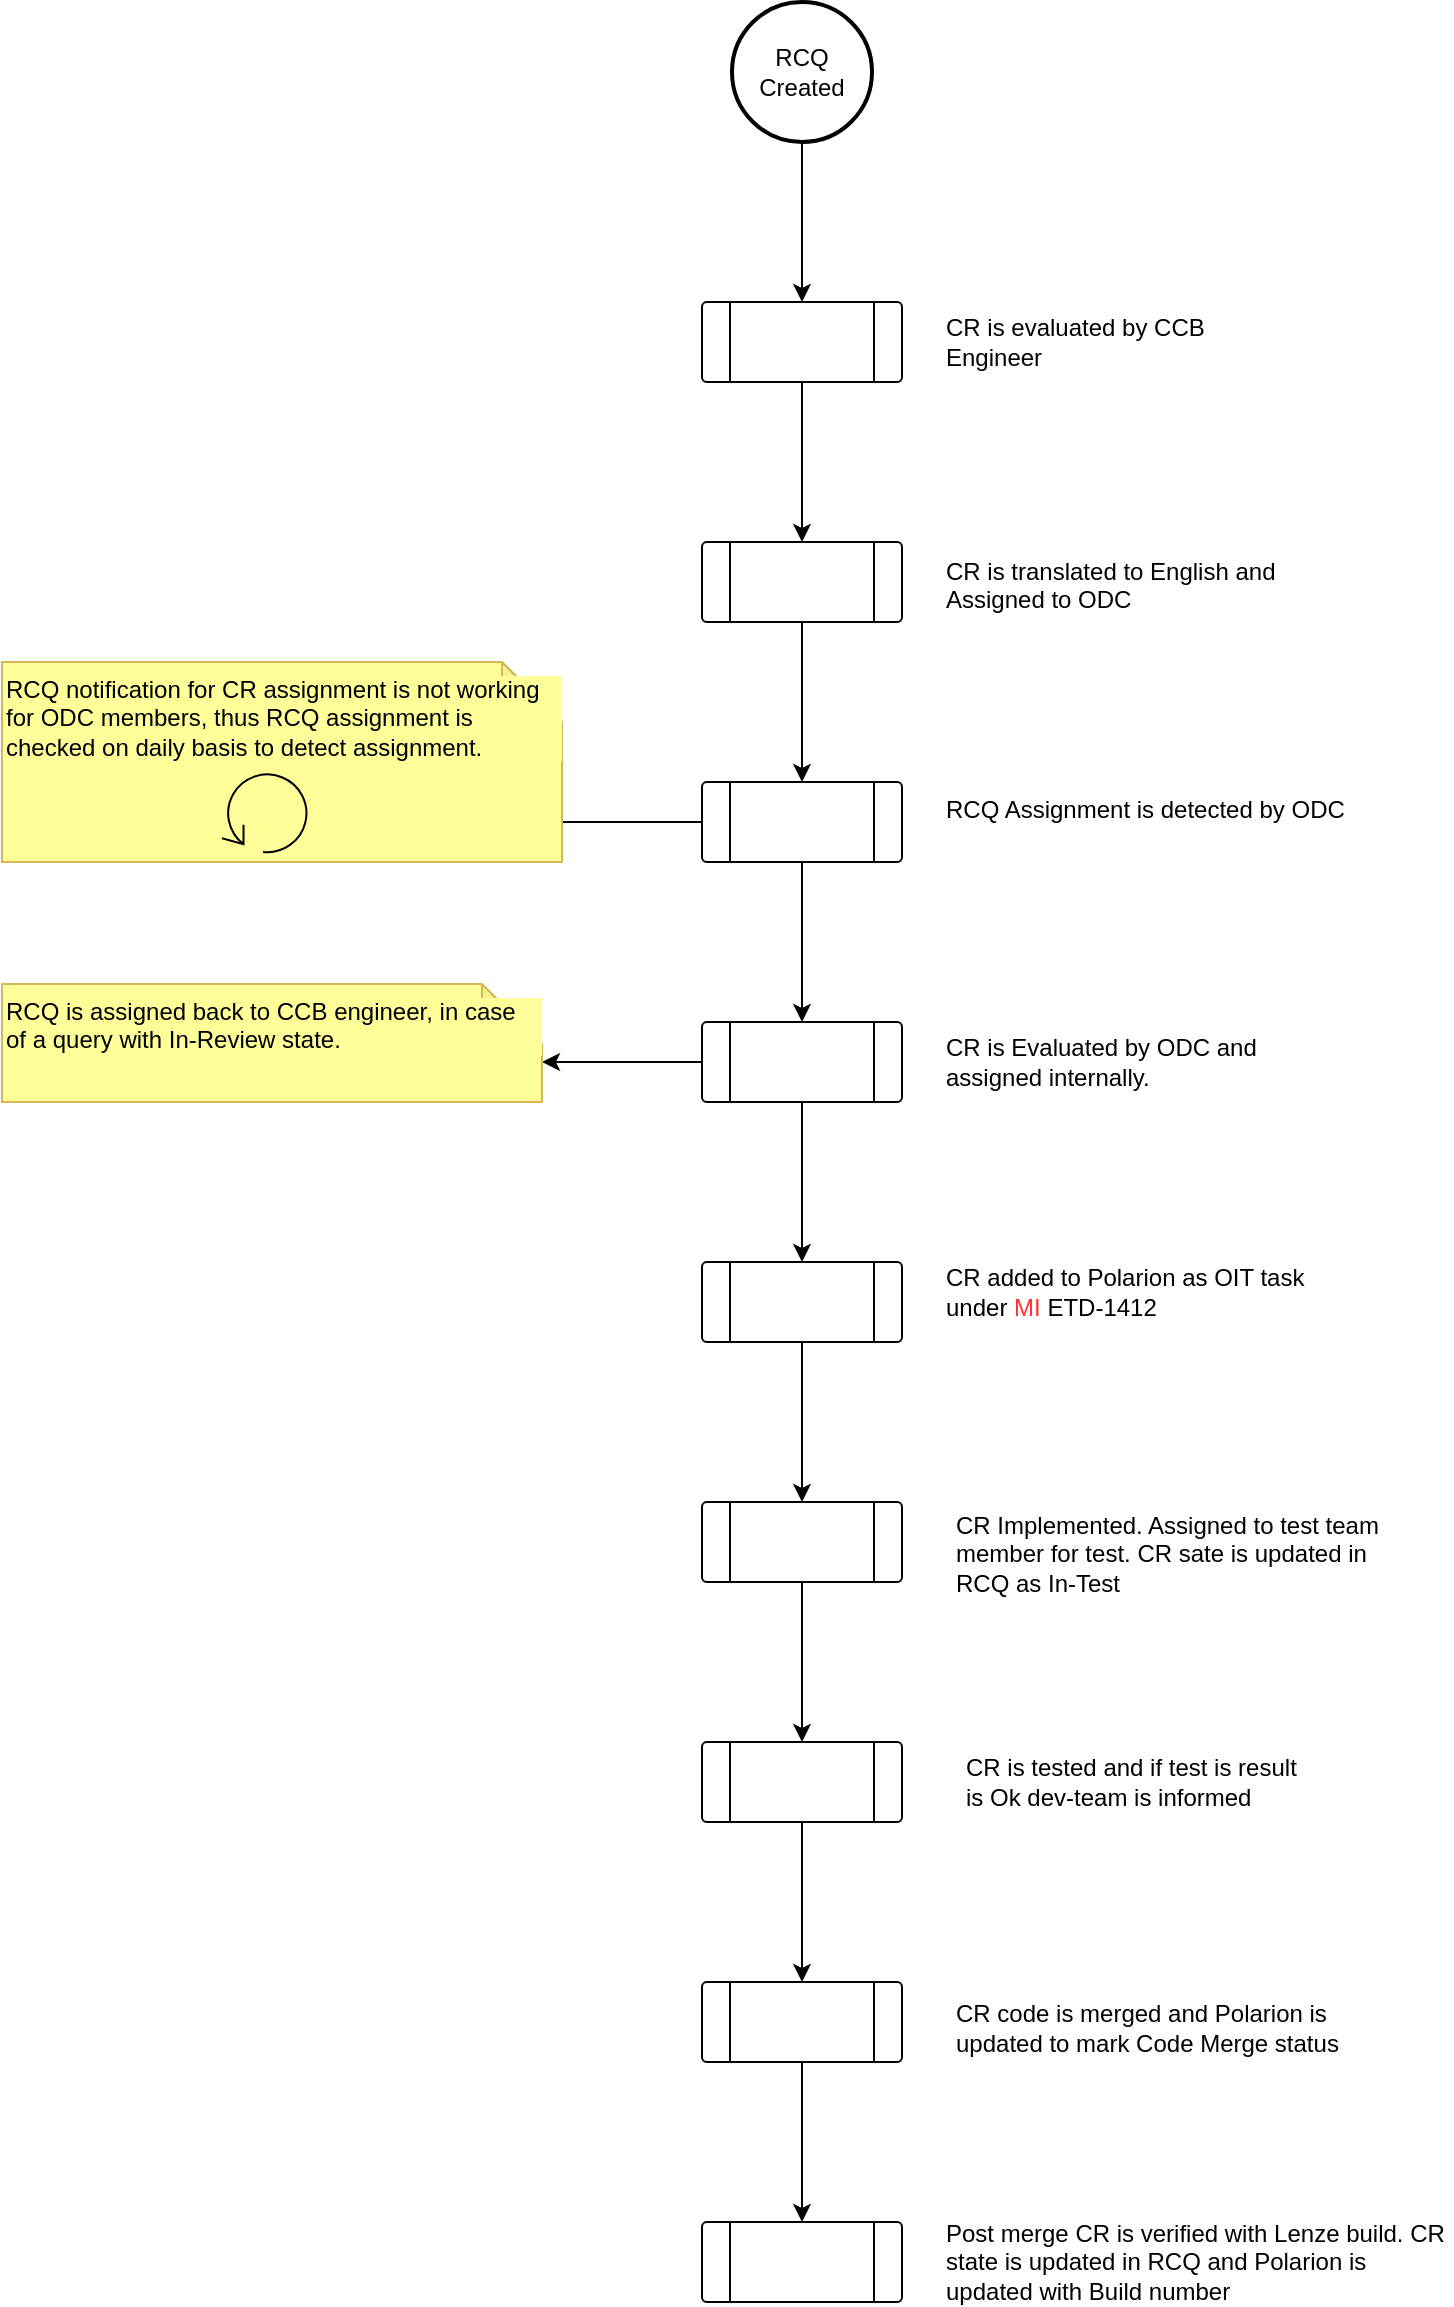 <mxfile version="12.6.5" type="github"><diagram id="Ghf716WAuRJyy_RVdY4j" name="Page-1"><mxGraphModel dx="1356" dy="777" grid="1" gridSize="10" guides="1" tooltips="1" connect="1" arrows="1" fold="1" page="1" pageScale="1" pageWidth="1600" pageHeight="1200" math="0" shadow="0"><root><mxCell id="0"/><mxCell id="1" parent="0"/><mxCell id="dorm54uOr78fkXt2-5hW-6" value="" style="edgeStyle=orthogonalEdgeStyle;rounded=0;orthogonalLoop=1;jettySize=auto;html=1;entryX=0.5;entryY=0;entryDx=0;entryDy=0;" edge="1" parent="1" source="dorm54uOr78fkXt2-5hW-4" target="dorm54uOr78fkXt2-5hW-7"><mxGeometry relative="1" as="geometry"><mxPoint x="540" y="190" as="targetPoint"/></mxGeometry></mxCell><mxCell id="dorm54uOr78fkXt2-5hW-4" value="RCQ Created" style="strokeWidth=2;html=1;shape=mxgraph.flowchart.start_2;whiteSpace=wrap;" vertex="1" parent="1"><mxGeometry x="505" y="50" width="70" height="70" as="geometry"/></mxCell><mxCell id="dorm54uOr78fkXt2-5hW-11" value="" style="edgeStyle=orthogonalEdgeStyle;rounded=0;orthogonalLoop=1;jettySize=auto;html=1;" edge="1" parent="1" source="dorm54uOr78fkXt2-5hW-7" target="dorm54uOr78fkXt2-5hW-10"><mxGeometry relative="1" as="geometry"/></mxCell><mxCell id="dorm54uOr78fkXt2-5hW-7" value="" style="verticalLabelPosition=bottom;verticalAlign=top;html=1;shape=process;whiteSpace=wrap;rounded=1;size=0.14;arcSize=6;" vertex="1" parent="1"><mxGeometry x="490" y="200" width="100" height="40" as="geometry"/></mxCell><mxCell id="dorm54uOr78fkXt2-5hW-30" value="" style="edgeStyle=orthogonalEdgeStyle;rounded=0;orthogonalLoop=1;jettySize=auto;html=1;" edge="1" parent="1" source="dorm54uOr78fkXt2-5hW-10" target="dorm54uOr78fkXt2-5hW-29"><mxGeometry relative="1" as="geometry"/></mxCell><mxCell id="dorm54uOr78fkXt2-5hW-10" value="" style="verticalLabelPosition=bottom;verticalAlign=top;html=1;shape=process;whiteSpace=wrap;rounded=1;size=0.14;arcSize=6;" vertex="1" parent="1"><mxGeometry x="490" y="320" width="100" height="40" as="geometry"/></mxCell><mxCell id="dorm54uOr78fkXt2-5hW-38" value="" style="edgeStyle=orthogonalEdgeStyle;rounded=0;orthogonalLoop=1;jettySize=auto;html=1;" edge="1" parent="1" source="dorm54uOr78fkXt2-5hW-29"><mxGeometry relative="1" as="geometry"><mxPoint x="410" y="460" as="targetPoint"/></mxGeometry></mxCell><mxCell id="dorm54uOr78fkXt2-5hW-41" value="" style="edgeStyle=orthogonalEdgeStyle;rounded=0;orthogonalLoop=1;jettySize=auto;html=1;fontColor=#FFFF99;" edge="1" parent="1" source="dorm54uOr78fkXt2-5hW-29" target="dorm54uOr78fkXt2-5hW-40"><mxGeometry relative="1" as="geometry"/></mxCell><mxCell id="dorm54uOr78fkXt2-5hW-29" value="" style="verticalLabelPosition=bottom;verticalAlign=top;html=1;shape=process;whiteSpace=wrap;rounded=1;size=0.14;arcSize=6;" vertex="1" parent="1"><mxGeometry x="490" y="440" width="100" height="40" as="geometry"/></mxCell><mxCell id="dorm54uOr78fkXt2-5hW-45" value="" style="edgeStyle=orthogonalEdgeStyle;rounded=0;orthogonalLoop=1;jettySize=auto;html=1;fontColor=#FFFF99;" edge="1" parent="1" source="dorm54uOr78fkXt2-5hW-40" target="dorm54uOr78fkXt2-5hW-44"><mxGeometry relative="1" as="geometry"/></mxCell><mxCell id="dorm54uOr78fkXt2-5hW-62" value="" style="edgeStyle=orthogonalEdgeStyle;rounded=0;orthogonalLoop=1;jettySize=auto;html=1;fontColor=#FFFF99;" edge="1" parent="1" source="dorm54uOr78fkXt2-5hW-40"><mxGeometry relative="1" as="geometry"><mxPoint x="410" y="580" as="targetPoint"/></mxGeometry></mxCell><mxCell id="dorm54uOr78fkXt2-5hW-40" value="" style="verticalLabelPosition=bottom;verticalAlign=top;html=1;shape=process;whiteSpace=wrap;rounded=1;size=0.14;arcSize=6;" vertex="1" parent="1"><mxGeometry x="490" y="560" width="100" height="40" as="geometry"/></mxCell><mxCell id="dorm54uOr78fkXt2-5hW-48" value="" style="edgeStyle=orthogonalEdgeStyle;rounded=0;orthogonalLoop=1;jettySize=auto;html=1;fontColor=#FFFF99;" edge="1" parent="1" source="dorm54uOr78fkXt2-5hW-44" target="dorm54uOr78fkXt2-5hW-47"><mxGeometry relative="1" as="geometry"/></mxCell><mxCell id="dorm54uOr78fkXt2-5hW-44" value="" style="verticalLabelPosition=bottom;verticalAlign=top;html=1;shape=process;whiteSpace=wrap;rounded=1;size=0.14;arcSize=6;" vertex="1" parent="1"><mxGeometry x="490" y="680" width="100" height="40" as="geometry"/></mxCell><mxCell id="dorm54uOr78fkXt2-5hW-52" value="" style="edgeStyle=orthogonalEdgeStyle;rounded=0;orthogonalLoop=1;jettySize=auto;html=1;fontColor=#FFFF99;" edge="1" parent="1" source="dorm54uOr78fkXt2-5hW-47" target="dorm54uOr78fkXt2-5hW-51"><mxGeometry relative="1" as="geometry"/></mxCell><mxCell id="dorm54uOr78fkXt2-5hW-47" value="" style="verticalLabelPosition=bottom;verticalAlign=top;html=1;shape=process;whiteSpace=wrap;rounded=1;size=0.14;arcSize=6;" vertex="1" parent="1"><mxGeometry x="490" y="800" width="100" height="40" as="geometry"/></mxCell><mxCell id="dorm54uOr78fkXt2-5hW-55" value="" style="edgeStyle=orthogonalEdgeStyle;rounded=0;orthogonalLoop=1;jettySize=auto;html=1;fontColor=#FFFF99;" edge="1" parent="1" source="dorm54uOr78fkXt2-5hW-51" target="dorm54uOr78fkXt2-5hW-54"><mxGeometry relative="1" as="geometry"/></mxCell><mxCell id="dorm54uOr78fkXt2-5hW-51" value="" style="verticalLabelPosition=bottom;verticalAlign=top;html=1;shape=process;whiteSpace=wrap;rounded=1;size=0.14;arcSize=6;" vertex="1" parent="1"><mxGeometry x="490" y="920" width="100" height="40" as="geometry"/></mxCell><mxCell id="dorm54uOr78fkXt2-5hW-58" value="" style="edgeStyle=orthogonalEdgeStyle;rounded=0;orthogonalLoop=1;jettySize=auto;html=1;fontColor=#FFFF99;" edge="1" parent="1" source="dorm54uOr78fkXt2-5hW-54" target="dorm54uOr78fkXt2-5hW-57"><mxGeometry relative="1" as="geometry"/></mxCell><mxCell id="dorm54uOr78fkXt2-5hW-54" value="" style="verticalLabelPosition=bottom;verticalAlign=top;html=1;shape=process;whiteSpace=wrap;rounded=1;size=0.14;arcSize=6;" vertex="1" parent="1"><mxGeometry x="490" y="1040" width="100" height="40" as="geometry"/></mxCell><mxCell id="dorm54uOr78fkXt2-5hW-57" value="" style="verticalLabelPosition=bottom;verticalAlign=top;html=1;shape=process;whiteSpace=wrap;rounded=1;size=0.14;arcSize=6;" vertex="1" parent="1"><mxGeometry x="490" y="1160" width="100" height="40" as="geometry"/></mxCell><mxCell id="dorm54uOr78fkXt2-5hW-24" value="CR is evaluated by CCB Engineer" style="text;html=1;strokeColor=none;fillColor=none;align=left;verticalAlign=middle;whiteSpace=wrap;rounded=0;" vertex="1" parent="1"><mxGeometry x="610" y="210" width="170" height="20" as="geometry"/></mxCell><mxCell id="dorm54uOr78fkXt2-5hW-26" value="CR is translated to English and Assigned to ODC" style="text;html=1;whiteSpace=wrap;" vertex="1" parent="1"><mxGeometry x="610" y="321" width="180" height="30" as="geometry"/></mxCell><mxCell id="dorm54uOr78fkXt2-5hW-31" value="RCQ Assignment is detected by ODC" style="text;html=1;fontStyle=0;whiteSpace=wrap;" vertex="1" parent="1"><mxGeometry x="610" y="440" width="220" height="30" as="geometry"/></mxCell><mxCell id="dorm54uOr78fkXt2-5hW-39" value="RCQ notification for CR assignment is not working for ODC members, thus RCQ assignment is checked on daily basis to detect assignment." style="shape=note;whiteSpace=wrap;html=1;backgroundOutline=1;darkOpacity=0.05;align=left;labelBackgroundColor=#FFFF99;fillColor=#FFFF99;strokeColor=#d6b656;labelBorderColor=none;verticalAlign=top;" vertex="1" parent="1"><mxGeometry x="140" y="380" width="280" height="100" as="geometry"/></mxCell><mxCell id="dorm54uOr78fkXt2-5hW-42" value="CR is Evaluated by ODC and assigned internally." style="text;html=1;strokeColor=none;fillColor=none;align=left;verticalAlign=middle;whiteSpace=wrap;rounded=0;" vertex="1" parent="1"><mxGeometry x="610" y="570" width="190" height="20" as="geometry"/></mxCell><mxCell id="dorm54uOr78fkXt2-5hW-43" style="edgeStyle=orthogonalEdgeStyle;rounded=0;orthogonalLoop=1;jettySize=auto;html=1;exitX=0.5;exitY=1;exitDx=0;exitDy=0;exitPerimeter=0;fontColor=#FFFF99;" edge="1" parent="1" source="dorm54uOr78fkXt2-5hW-39" target="dorm54uOr78fkXt2-5hW-39"><mxGeometry relative="1" as="geometry"/></mxCell><mxCell id="dorm54uOr78fkXt2-5hW-46" value="CR added to Polarion as OIT task under &lt;font color=&quot;#FF3333&quot;&gt;MI &lt;/font&gt;ETD-1412" style="text;html=1;strokeColor=none;fillColor=none;align=left;verticalAlign=middle;whiteSpace=wrap;rounded=0;" vertex="1" parent="1"><mxGeometry x="610" y="680" width="200" height="30" as="geometry"/></mxCell><mxCell id="dorm54uOr78fkXt2-5hW-50" value="CR Implemented. Assigned to test team member for test. CR sate is updated in RCQ as In-Test" style="text;html=1;strokeColor=none;fillColor=none;align=left;verticalAlign=middle;whiteSpace=wrap;rounded=0;" vertex="1" parent="1"><mxGeometry x="615" y="802" width="225" height="48" as="geometry"/></mxCell><mxCell id="dorm54uOr78fkXt2-5hW-53" value="CR code is merged and Polarion is updated to mark Code Merge status" style="text;html=1;strokeColor=none;fillColor=none;align=left;verticalAlign=middle;whiteSpace=wrap;rounded=0;" vertex="1" parent="1"><mxGeometry x="615" y="1046" width="195" height="34" as="geometry"/></mxCell><mxCell id="dorm54uOr78fkXt2-5hW-56" value="Post merge CR is verified with Lenze build. CR state is updated in RCQ and Polarion is updated with Build number" style="text;html=1;strokeColor=none;fillColor=none;align=left;verticalAlign=middle;whiteSpace=wrap;rounded=0;" vertex="1" parent="1"><mxGeometry x="610" y="1160" width="255" height="40" as="geometry"/></mxCell><mxCell id="dorm54uOr78fkXt2-5hW-59" value="CR is tested and if test is result is Ok dev-team is informed" style="text;html=1;strokeColor=none;fillColor=none;align=left;verticalAlign=middle;whiteSpace=wrap;rounded=0;" vertex="1" parent="1"><mxGeometry x="620" y="930" width="170" height="20" as="geometry"/></mxCell><mxCell id="dorm54uOr78fkXt2-5hW-63" value="RCQ is assigned back to CCB engineer, in case of a query with In-Review state." style="shape=note;whiteSpace=wrap;html=1;backgroundOutline=1;darkOpacity=0.05;align=left;labelBackgroundColor=#FFFF99;fillColor=#FFFF99;strokeColor=#d6b656;labelBorderColor=none;verticalAlign=top;" vertex="1" parent="1"><mxGeometry x="140" y="541" width="270" height="59" as="geometry"/></mxCell><mxCell id="dorm54uOr78fkXt2-5hW-64" value="" style="shape=mxgraph.bpmn.loop;html=1;outlineConnect=0;labelBackgroundColor=#FFFF99;fillColor=#FFFF99;fontColor=#FFFF99;align=left;" vertex="1" parent="1"><mxGeometry x="250" y="434" width="44" height="42" as="geometry"/></mxCell></root></mxGraphModel></diagram></mxfile>